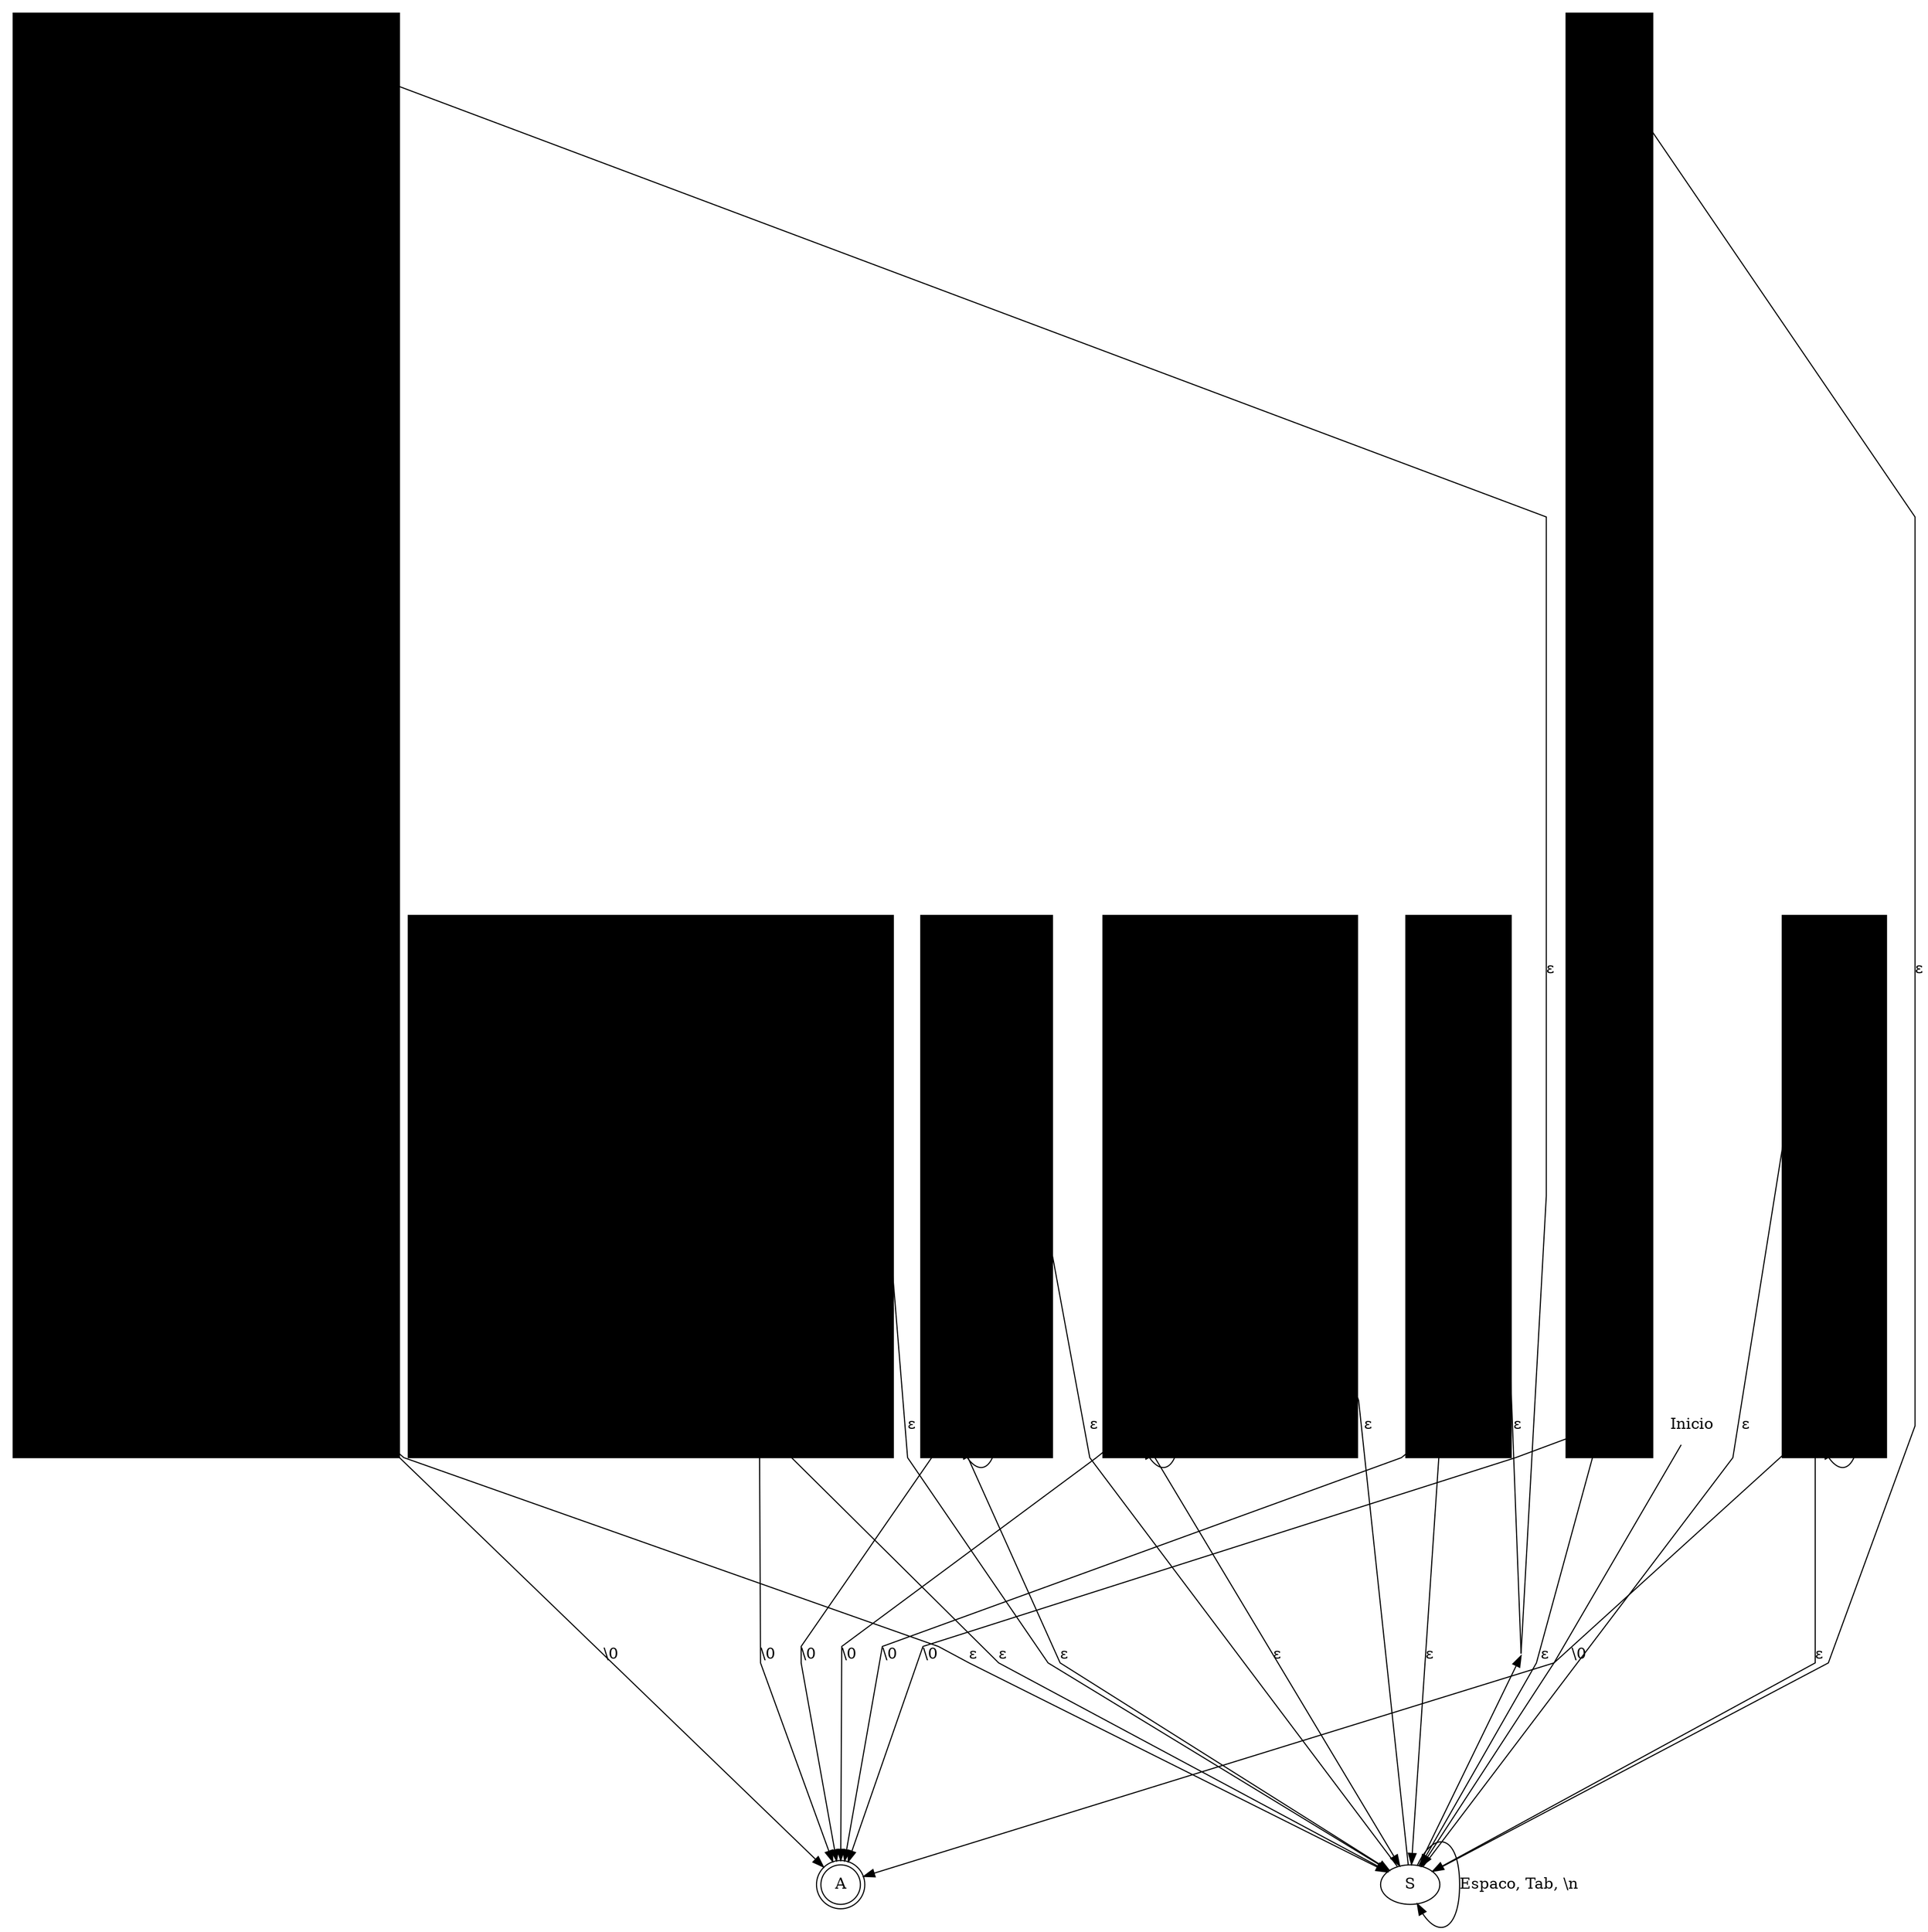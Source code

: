 digraph afd {
	concentrate=true;
	splines=polyline;
ranksep=5;
		subgraph cluster_id {
				label="id";
				style="filled";
				color="#faf";

				id_S [label="S" shape=circle];
				id_A [label="A" shape=doublecircle];

				id_S -> id_S [label="sublinha"];
				id_S -> id_A [label="letra"];
				id_A -> id_A [label="letra, digito, sublinha"];
		}

		subgraph cluster_intcon {
				label="intcon";
				style="filled";
				color="#b45";

				intcon_S [label="S" shape=circle];
				intcon_A [label="A" shape=doublecircle];

				intcon_S -> intcon_A [label="digito"];
				intcon_A -> intcon_A [label="digito" shape=doublecircle];
		}

		subgraph cluster_realcon {
				label="realcon";
				style="filled";
				color="#aaa";

				realcon_S [label="S" shape=circle];
				realcon_A [label="A" shape=circle];
				realcon_B [label="B" shape=circle];
				realcon_C [label="C" shape=doublecircle];

				realcon_S -> realcon_A [label="intcon"];
				realcon_A -> realcon_B [label="ponto"];
				realcon_B -> realcon_C [label="intcon"];
		}

		subgraph cluster_charcon {
				label="charcon";
				style="filled";
				color="#aa4";

				charcon_S [label="S" shape=circle];
				charcon_A [label="A" shape=doublecircle];

				charcon_S -> charcon_A [label="ch, \\n, \\0"];
		}

		subgraph cluster_stringcon {
				label="stringcon";
				style="filled";
				color="#69a";

				stringcon_S [label="S" shape=circle];
				stringcon_A [label="A" shape=doublecircle];

				stringcon_S -> stringcon_A [label="ch"];
				stringcon_A -> stringcon_A [label="ch"];
		}

		subgraph cluster_ch {
				label="ch";
				style="filled";
				color="#99f";

				ch_S [label=S shape=circle];
				ch_A [label=A shape=doublecircle];

				ch_S -> ch_A [label="caracter dado por isprint do <ctype.h>, diferente de \\ e '"];
		}

		/* idconst? */
		/* idproc? */

		subgraph cluster_comentario {
				label="comentario";
				style="filled";
				color="#0b8";

				comentario_S [label=S shape=circle];
				comentario_A [label=A shape=circle];
				comentario_B [label=B shape=circle];
				comentario_C [label=C shape=doublecircle];

				comentario_S -> comentario_A [label="/"];
				comentario_A -> comentario_B [label="/"];
				comentario_B -> comentario_B [label="caracter dado por isprint do <ctype.h>"];
				comentario_B -> comentario_C [label="\\0"];
		}

		/* booleano? */
		/* sinal? */
		/* operador? */
		/* reservadas? */

		// subgraph cluster_reservadas {
		// 		label="palavras reservadas";
		// 		style="filled";
		// 		color="#f77";
		//
		// 		reservada_S [label=S shape=circle];
		// 		reservada_A [label=A shape=doublecircle];
		//
		// 		reservada_S -> reservada_A [label="pr, init, endp, const, char, int, read, bool, do, while, endw, var, from, by, endv, if, elif, else, endi, getout, getint, getreal, getchar, putint, putreal, putchar"];
		// }
		//
		// /* ligacoes entre S e subgrafos */
		S;
		Inicio [shape=none];
		Inicio -> S;
		S -> S [label="Espaco, Tab, \\n"];
		edge[label="ε"];
		S -> id_S;
		S -> intcon_S;
		S -> realcon_S;
		S -> charcon_S;
		S -> stringcon_S;
		S -> ch_S;
		S -> comentario_S;
		// S -> reservada_S;

		/* ligacoes entre subgrafos e estado final */
		edge[label="\\0"];
		A [shape=doublecircle];
		id_A -> A;
		intcon_A -> A;
		realcon_C -> A;
		charcon_A -> A;
		stringcon_A -> A;
		ch_A -> A;
		comentario_C -> A;
		// reservada_A -> A;

		/* ligacoes entre subgrafos e estado inicial */
		edge[label="ε"];
		id_A -> S;
		intcon_A -> S;
		realcon_C -> S;
		charcon_A -> S;
		stringcon_A -> S;
		ch_A -> S;
		comentario_C -> S;
		// reservada_A -> S;
}
